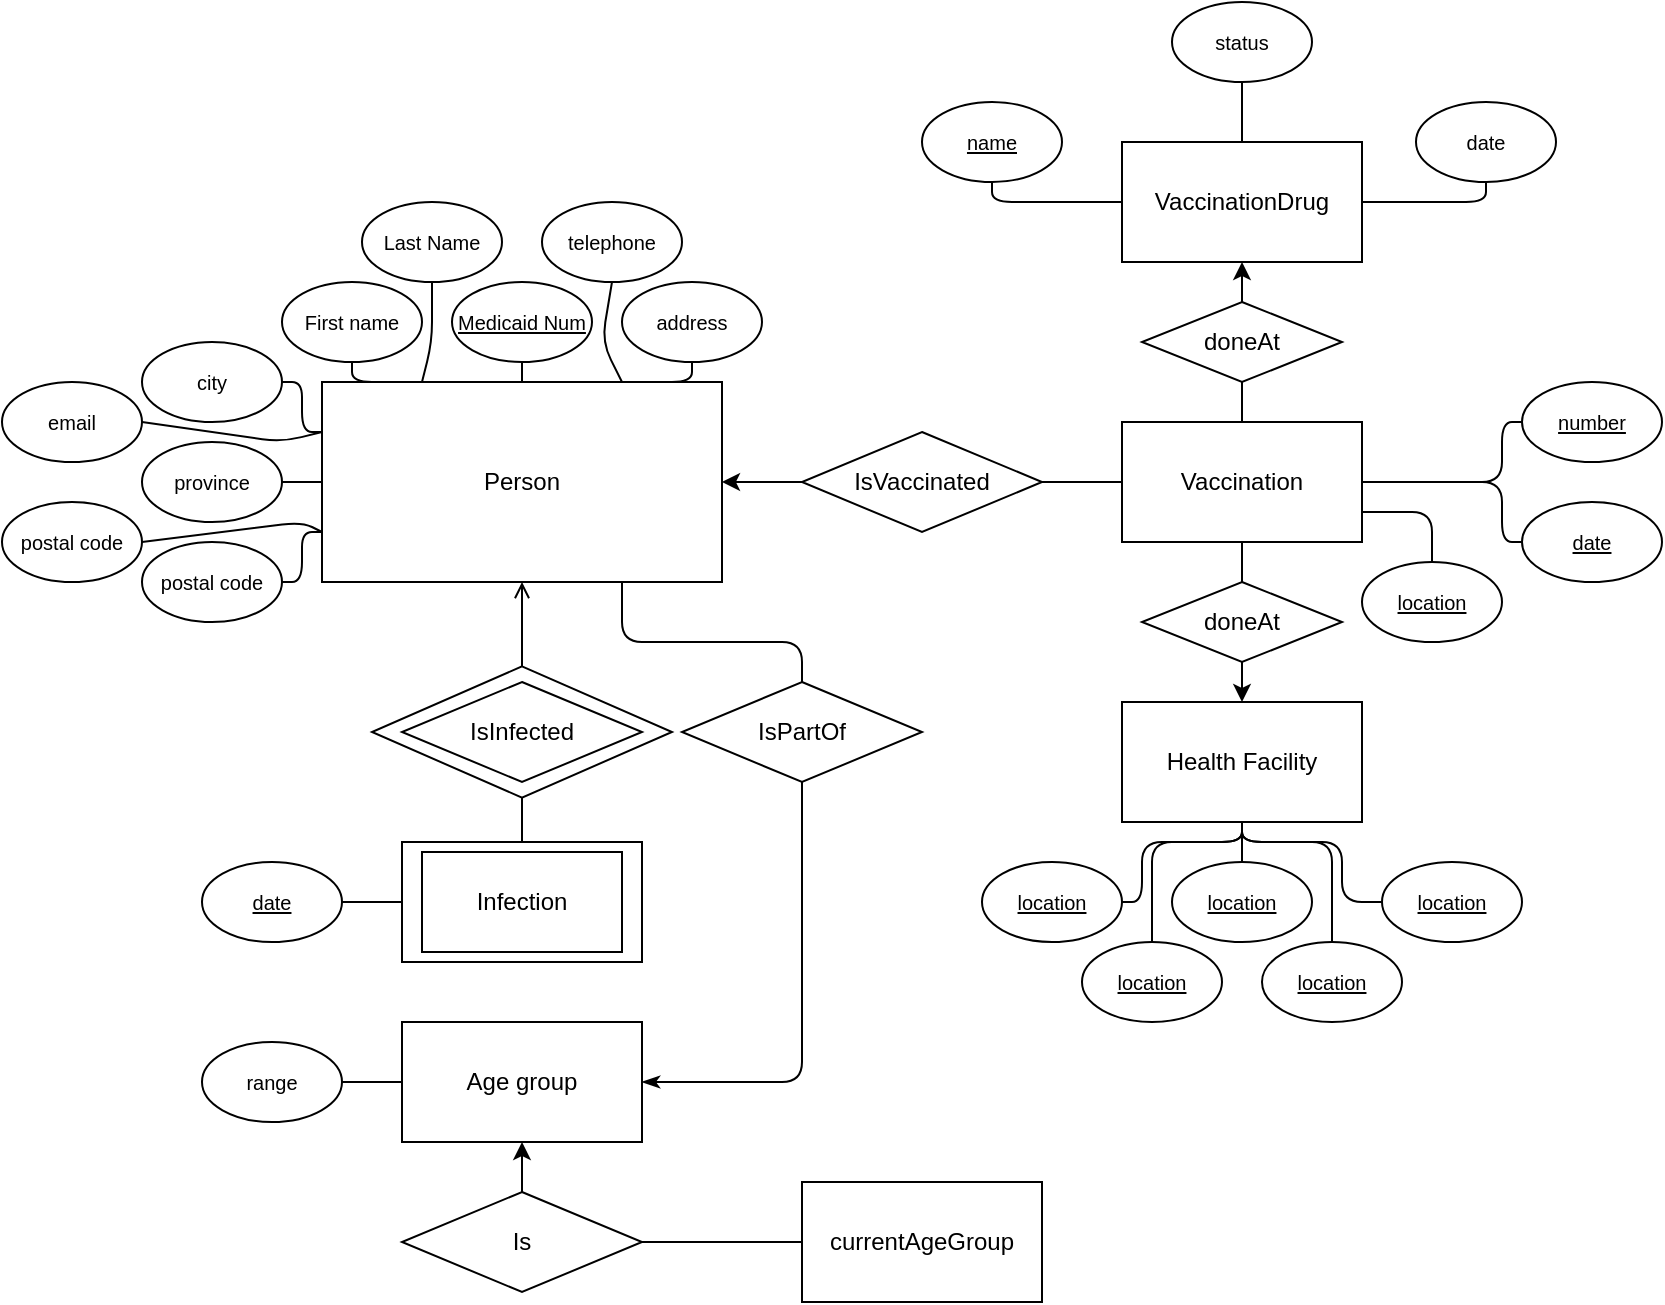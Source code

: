 <mxfile version="14.6.13" type="device"><diagram id="QmvsyMbEOczFCli84lQF" name="Page-1"><mxGraphModel dx="1340" dy="2017" grid="1" gridSize="10" guides="1" tooltips="1" connect="1" arrows="1" fold="1" page="1" pageScale="1" pageWidth="827" pageHeight="1169" math="0" shadow="0"><root><mxCell id="0"/><mxCell id="1" parent="0"/><mxCell id="Knwp-vh4fvzSAgtDU2qd-11" value="IsInfected" style="rhombus;whiteSpace=wrap;html=1;" vertex="1" parent="1"><mxGeometry x="235" y="312.18" width="150" height="65.63" as="geometry"/></mxCell><mxCell id="J1opMpdoiGLRZ_BQzTdL-81" value="Person" style="rounded=0;whiteSpace=wrap;html=1;" parent="1" vertex="1"><mxGeometry x="210" y="170" width="200" height="100" as="geometry"/></mxCell><mxCell id="J1opMpdoiGLRZ_BQzTdL-82" value="Infection" style="rounded=0;whiteSpace=wrap;html=1;" parent="1" vertex="1"><mxGeometry x="250" y="400" width="120" height="60" as="geometry"/></mxCell><mxCell id="J1opMpdoiGLRZ_BQzTdL-83" value="Vaccination" style="rounded=0;whiteSpace=wrap;html=1;" parent="1" vertex="1"><mxGeometry x="610" y="190" width="120" height="60" as="geometry"/></mxCell><mxCell id="J1opMpdoiGLRZ_BQzTdL-85" value="VaccinationDrug" style="rounded=0;whiteSpace=wrap;html=1;" parent="1" vertex="1"><mxGeometry x="610" y="50" width="120" height="60" as="geometry"/></mxCell><mxCell id="J1opMpdoiGLRZ_BQzTdL-87" value="Health Facility" style="rounded=0;whiteSpace=wrap;html=1;" parent="1" vertex="1"><mxGeometry x="610" y="330" width="120" height="60" as="geometry"/></mxCell><mxCell id="J1opMpdoiGLRZ_BQzTdL-88" value="&lt;font style=&quot;font-size: 10px&quot;&gt;First name&lt;/font&gt;" style="ellipse;whiteSpace=wrap;html=1;" parent="1" vertex="1"><mxGeometry x="190" y="120" width="70" height="40" as="geometry"/></mxCell><mxCell id="J1opMpdoiGLRZ_BQzTdL-89" value="&lt;font style=&quot;font-size: 10px&quot;&gt;Last Name&lt;/font&gt;" style="ellipse;whiteSpace=wrap;html=1;" parent="1" vertex="1"><mxGeometry x="230" y="80" width="70" height="40" as="geometry"/></mxCell><mxCell id="J1opMpdoiGLRZ_BQzTdL-90" value="&lt;font style=&quot;font-size: 10px&quot;&gt;&lt;u&gt;Medicaid Num&lt;/u&gt;&lt;/font&gt;" style="ellipse;whiteSpace=wrap;html=1;" parent="1" vertex="1"><mxGeometry x="275" y="120" width="70" height="40" as="geometry"/></mxCell><mxCell id="J1opMpdoiGLRZ_BQzTdL-91" value="&lt;font style=&quot;font-size: 10px&quot;&gt;address&lt;/font&gt;" style="ellipse;whiteSpace=wrap;html=1;" parent="1" vertex="1"><mxGeometry x="360" y="120" width="70" height="40" as="geometry"/></mxCell><mxCell id="J1opMpdoiGLRZ_BQzTdL-92" value="&lt;font style=&quot;font-size: 10px&quot;&gt;telephone&lt;/font&gt;" style="ellipse;whiteSpace=wrap;html=1;" parent="1" vertex="1"><mxGeometry x="320" y="80" width="70" height="40" as="geometry"/></mxCell><mxCell id="J1opMpdoiGLRZ_BQzTdL-93" value="&lt;font style=&quot;font-size: 10px&quot;&gt;city&lt;/font&gt;" style="ellipse;whiteSpace=wrap;html=1;" parent="1" vertex="1"><mxGeometry x="120" y="150" width="70" height="40" as="geometry"/></mxCell><mxCell id="J1opMpdoiGLRZ_BQzTdL-94" value="&lt;font style=&quot;font-size: 10px&quot;&gt;province&lt;/font&gt;" style="ellipse;whiteSpace=wrap;html=1;" parent="1" vertex="1"><mxGeometry x="120" y="200" width="70" height="40" as="geometry"/></mxCell><mxCell id="J1opMpdoiGLRZ_BQzTdL-95" value="&lt;font style=&quot;font-size: 10px&quot;&gt;postal code&lt;/font&gt;" style="ellipse;whiteSpace=wrap;html=1;" parent="1" vertex="1"><mxGeometry x="120" y="250" width="70" height="40" as="geometry"/></mxCell><mxCell id="J1opMpdoiGLRZ_BQzTdL-97" value="&lt;font style=&quot;font-size: 10px&quot;&gt;email&lt;/font&gt;" style="ellipse;whiteSpace=wrap;html=1;" parent="1" vertex="1"><mxGeometry x="50" y="170" width="70" height="40" as="geometry"/></mxCell><mxCell id="J1opMpdoiGLRZ_BQzTdL-98" value="&lt;font style=&quot;font-size: 10px&quot;&gt;postal code&lt;/font&gt;" style="ellipse;whiteSpace=wrap;html=1;" parent="1" vertex="1"><mxGeometry x="50" y="230" width="70" height="40" as="geometry"/></mxCell><mxCell id="J1opMpdoiGLRZ_BQzTdL-99" value="" style="endArrow=none;html=1;strokeWidth=1;exitX=1;exitY=0.5;exitDx=0;exitDy=0;entryX=0;entryY=0.75;entryDx=0;entryDy=0;" parent="1" source="J1opMpdoiGLRZ_BQzTdL-98" target="J1opMpdoiGLRZ_BQzTdL-81" edge="1"><mxGeometry width="50" height="50" relative="1" as="geometry"><mxPoint x="340" y="270" as="sourcePoint"/><mxPoint x="390" y="220" as="targetPoint"/><Array as="points"><mxPoint x="200" y="240"/></Array></mxGeometry></mxCell><mxCell id="J1opMpdoiGLRZ_BQzTdL-101" value="" style="endArrow=none;html=1;strokeWidth=1;exitX=1;exitY=0.5;exitDx=0;exitDy=0;entryX=0;entryY=0.25;entryDx=0;entryDy=0;" parent="1" source="J1opMpdoiGLRZ_BQzTdL-97" target="J1opMpdoiGLRZ_BQzTdL-81" edge="1"><mxGeometry width="50" height="50" relative="1" as="geometry"><mxPoint x="260" y="270" as="sourcePoint"/><mxPoint x="300" y="220" as="targetPoint"/><Array as="points"><mxPoint x="190" y="200"/></Array></mxGeometry></mxCell><mxCell id="J1opMpdoiGLRZ_BQzTdL-102" value="" style="endArrow=none;html=1;strokeWidth=1;entryX=1;entryY=0.5;entryDx=0;entryDy=0;exitX=0;exitY=0.25;exitDx=0;exitDy=0;" parent="1" source="J1opMpdoiGLRZ_BQzTdL-81" target="J1opMpdoiGLRZ_BQzTdL-93" edge="1"><mxGeometry width="50" height="50" relative="1" as="geometry"><mxPoint x="260" y="270" as="sourcePoint"/><mxPoint x="310" y="220" as="targetPoint"/><Array as="points"><mxPoint x="200" y="195"/><mxPoint x="200" y="170"/></Array></mxGeometry></mxCell><mxCell id="J1opMpdoiGLRZ_BQzTdL-104" value="" style="endArrow=none;html=1;strokeWidth=1;exitX=1;exitY=0.5;exitDx=0;exitDy=0;entryX=0;entryY=0.75;entryDx=0;entryDy=0;" parent="1" source="J1opMpdoiGLRZ_BQzTdL-95" target="J1opMpdoiGLRZ_BQzTdL-81" edge="1"><mxGeometry width="50" height="50" relative="1" as="geometry"><mxPoint x="260" y="270" as="sourcePoint"/><mxPoint x="310" y="220" as="targetPoint"/><Array as="points"><mxPoint x="200" y="270"/><mxPoint x="200" y="245"/></Array></mxGeometry></mxCell><mxCell id="J1opMpdoiGLRZ_BQzTdL-106" value="" style="endArrow=none;html=1;strokeWidth=1;entryX=0.5;entryY=1;entryDx=0;entryDy=0;exitX=0.5;exitY=0;exitDx=0;exitDy=0;" parent="1" source="J1opMpdoiGLRZ_BQzTdL-81" target="J1opMpdoiGLRZ_BQzTdL-90" edge="1"><mxGeometry width="50" height="50" relative="1" as="geometry"><mxPoint x="260" y="200" as="sourcePoint"/><mxPoint x="310" y="150" as="targetPoint"/></mxGeometry></mxCell><mxCell id="J1opMpdoiGLRZ_BQzTdL-107" value="" style="endArrow=none;html=1;strokeWidth=1;exitX=0.5;exitY=1;exitDx=0;exitDy=0;entryX=0.25;entryY=0;entryDx=0;entryDy=0;" parent="1" source="J1opMpdoiGLRZ_BQzTdL-88" target="J1opMpdoiGLRZ_BQzTdL-81" edge="1"><mxGeometry width="50" height="50" relative="1" as="geometry"><mxPoint x="260" y="200" as="sourcePoint"/><mxPoint x="310" y="150" as="targetPoint"/><Array as="points"><mxPoint x="225" y="170"/></Array></mxGeometry></mxCell><mxCell id="J1opMpdoiGLRZ_BQzTdL-108" value="" style="endArrow=none;html=1;strokeWidth=1;entryX=0.5;entryY=1;entryDx=0;entryDy=0;exitX=0.25;exitY=0;exitDx=0;exitDy=0;" parent="1" source="J1opMpdoiGLRZ_BQzTdL-81" target="J1opMpdoiGLRZ_BQzTdL-89" edge="1"><mxGeometry width="50" height="50" relative="1" as="geometry"><mxPoint x="260" y="200" as="sourcePoint"/><mxPoint x="310" y="150" as="targetPoint"/><Array as="points"><mxPoint x="265" y="150"/></Array></mxGeometry></mxCell><mxCell id="J1opMpdoiGLRZ_BQzTdL-109" value="" style="endArrow=none;html=1;strokeWidth=1;exitX=0.75;exitY=0;exitDx=0;exitDy=0;entryX=0.5;entryY=1;entryDx=0;entryDy=0;" parent="1" source="J1opMpdoiGLRZ_BQzTdL-81" target="J1opMpdoiGLRZ_BQzTdL-91" edge="1"><mxGeometry width="50" height="50" relative="1" as="geometry"><mxPoint x="260" y="200" as="sourcePoint"/><mxPoint x="310" y="150" as="targetPoint"/><Array as="points"><mxPoint x="395" y="170"/></Array></mxGeometry></mxCell><mxCell id="J1opMpdoiGLRZ_BQzTdL-110" value="" style="endArrow=none;html=1;strokeWidth=1;entryX=0.5;entryY=1;entryDx=0;entryDy=0;exitX=0.75;exitY=0;exitDx=0;exitDy=0;" parent="1" source="J1opMpdoiGLRZ_BQzTdL-81" target="J1opMpdoiGLRZ_BQzTdL-92" edge="1"><mxGeometry width="50" height="50" relative="1" as="geometry"><mxPoint x="270" y="180" as="sourcePoint"/><mxPoint x="275" y="130" as="targetPoint"/><Array as="points"><mxPoint x="350" y="150"/></Array></mxGeometry></mxCell><mxCell id="J1opMpdoiGLRZ_BQzTdL-111" value="IsInfected" style="rhombus;whiteSpace=wrap;html=1;" parent="1" vertex="1"><mxGeometry x="250" y="320" width="120" height="50" as="geometry"/></mxCell><mxCell id="J1opMpdoiGLRZ_BQzTdL-112" value="" style="endArrow=open;html=1;strokeWidth=1;entryX=0.5;entryY=1;entryDx=0;entryDy=0;endFill=0;exitX=0.5;exitY=0;exitDx=0;exitDy=0;" parent="1" source="Knwp-vh4fvzSAgtDU2qd-11" target="J1opMpdoiGLRZ_BQzTdL-81" edge="1"><mxGeometry width="50" height="50" relative="1" as="geometry"><mxPoint x="320" y="310" as="sourcePoint"/><mxPoint x="470" y="350" as="targetPoint"/></mxGeometry></mxCell><mxCell id="J1opMpdoiGLRZ_BQzTdL-113" value="" style="endArrow=none;html=1;strokeWidth=1;exitX=0.5;exitY=0;exitDx=0;exitDy=0;entryX=0.5;entryY=1;entryDx=0;entryDy=0;" parent="1" source="J1opMpdoiGLRZ_BQzTdL-82" target="Knwp-vh4fvzSAgtDU2qd-11" edge="1"><mxGeometry width="50" height="50" relative="1" as="geometry"><mxPoint x="420" y="400" as="sourcePoint"/><mxPoint x="280" y="380" as="targetPoint"/></mxGeometry></mxCell><mxCell id="J1opMpdoiGLRZ_BQzTdL-115" value="&lt;font style=&quot;font-size: 10px&quot;&gt;&lt;u&gt;date&lt;/u&gt;&lt;/font&gt;" style="ellipse;whiteSpace=wrap;html=1;" parent="1" vertex="1"><mxGeometry x="150" y="410" width="70" height="40" as="geometry"/></mxCell><mxCell id="J1opMpdoiGLRZ_BQzTdL-116" value="" style="endArrow=none;html=1;strokeWidth=1;exitX=1;exitY=0.5;exitDx=0;exitDy=0;entryX=0;entryY=0.5;entryDx=0;entryDy=0;" parent="1" source="J1opMpdoiGLRZ_BQzTdL-115" target="J1opMpdoiGLRZ_BQzTdL-82" edge="1"><mxGeometry width="50" height="50" relative="1" as="geometry"><mxPoint x="420" y="340" as="sourcePoint"/><mxPoint x="470" y="290" as="targetPoint"/></mxGeometry></mxCell><mxCell id="J1opMpdoiGLRZ_BQzTdL-118" value="IsVaccinated" style="rhombus;whiteSpace=wrap;html=1;" parent="1" vertex="1"><mxGeometry x="450" y="195" width="120" height="50" as="geometry"/></mxCell><mxCell id="J1opMpdoiGLRZ_BQzTdL-120" value="" style="endArrow=classic;html=1;strokeWidth=1;entryX=1;entryY=0.5;entryDx=0;entryDy=0;exitX=0;exitY=0.5;exitDx=0;exitDy=0;" parent="1" source="J1opMpdoiGLRZ_BQzTdL-118" target="J1opMpdoiGLRZ_BQzTdL-81" edge="1"><mxGeometry width="50" height="50" relative="1" as="geometry"><mxPoint x="320" y="330" as="sourcePoint"/><mxPoint x="320" y="280" as="targetPoint"/></mxGeometry></mxCell><mxCell id="J1opMpdoiGLRZ_BQzTdL-121" value="" style="endArrow=none;html=1;strokeWidth=1;exitX=0;exitY=0.5;exitDx=0;exitDy=0;entryX=1;entryY=0.5;entryDx=0;entryDy=0;" parent="1" source="J1opMpdoiGLRZ_BQzTdL-83" target="J1opMpdoiGLRZ_BQzTdL-118" edge="1"><mxGeometry width="50" height="50" relative="1" as="geometry"><mxPoint x="320" y="410" as="sourcePoint"/><mxPoint x="320" y="380" as="targetPoint"/></mxGeometry></mxCell><mxCell id="J1opMpdoiGLRZ_BQzTdL-123" value="&lt;font style=&quot;font-size: 10px&quot;&gt;&lt;u&gt;number&lt;/u&gt;&lt;/font&gt;" style="ellipse;whiteSpace=wrap;html=1;" parent="1" vertex="1"><mxGeometry x="810" y="170" width="70" height="40" as="geometry"/></mxCell><mxCell id="J1opMpdoiGLRZ_BQzTdL-124" value="&lt;font style=&quot;font-size: 10px&quot;&gt;&lt;u&gt;date&lt;/u&gt;&lt;/font&gt;" style="ellipse;whiteSpace=wrap;html=1;" parent="1" vertex="1"><mxGeometry x="810" y="230" width="70" height="40" as="geometry"/></mxCell><mxCell id="J1opMpdoiGLRZ_BQzTdL-125" value="&lt;font style=&quot;font-size: 10px&quot;&gt;&lt;u&gt;location&lt;/u&gt;&lt;/font&gt;" style="ellipse;whiteSpace=wrap;html=1;" parent="1" vertex="1"><mxGeometry x="730" y="260" width="70" height="40" as="geometry"/></mxCell><mxCell id="J1opMpdoiGLRZ_BQzTdL-126" value="" style="endArrow=none;html=1;strokeWidth=1;entryX=1;entryY=0.75;entryDx=0;entryDy=0;exitX=0.5;exitY=0;exitDx=0;exitDy=0;" parent="1" source="J1opMpdoiGLRZ_BQzTdL-125" target="J1opMpdoiGLRZ_BQzTdL-83" edge="1"><mxGeometry width="50" height="50" relative="1" as="geometry"><mxPoint x="610" y="250" as="sourcePoint"/><mxPoint x="660" y="200" as="targetPoint"/><Array as="points"><mxPoint x="765" y="235"/></Array></mxGeometry></mxCell><mxCell id="J1opMpdoiGLRZ_BQzTdL-128" value="" style="endArrow=none;html=1;strokeWidth=1;entryX=0;entryY=0.5;entryDx=0;entryDy=0;exitX=1;exitY=0.5;exitDx=0;exitDy=0;" parent="1" source="J1opMpdoiGLRZ_BQzTdL-83" target="J1opMpdoiGLRZ_BQzTdL-123" edge="1"><mxGeometry width="50" height="50" relative="1" as="geometry"><mxPoint x="610" y="250" as="sourcePoint"/><mxPoint x="660" y="200" as="targetPoint"/><Array as="points"><mxPoint x="800" y="220"/><mxPoint x="800" y="190"/></Array></mxGeometry></mxCell><mxCell id="J1opMpdoiGLRZ_BQzTdL-129" value="" style="endArrow=none;html=1;strokeWidth=1;entryX=0;entryY=0.5;entryDx=0;entryDy=0;exitX=1;exitY=0.5;exitDx=0;exitDy=0;" parent="1" source="J1opMpdoiGLRZ_BQzTdL-83" target="J1opMpdoiGLRZ_BQzTdL-124" edge="1"><mxGeometry width="50" height="50" relative="1" as="geometry"><mxPoint x="610" y="250" as="sourcePoint"/><mxPoint x="660" y="200" as="targetPoint"/><Array as="points"><mxPoint x="800" y="220"/><mxPoint x="800" y="250"/></Array></mxGeometry></mxCell><mxCell id="J1opMpdoiGLRZ_BQzTdL-130" value="" style="endArrow=none;html=1;strokeWidth=1;entryX=1;entryY=0.5;entryDx=0;entryDy=0;exitX=0;exitY=0.5;exitDx=0;exitDy=0;" parent="1" source="J1opMpdoiGLRZ_BQzTdL-81" target="J1opMpdoiGLRZ_BQzTdL-94" edge="1"><mxGeometry width="50" height="50" relative="1" as="geometry"><mxPoint x="200" y="190" as="sourcePoint"/><mxPoint x="250" y="140" as="targetPoint"/></mxGeometry></mxCell><mxCell id="J1opMpdoiGLRZ_BQzTdL-132" value="&lt;font style=&quot;font-size: 10px&quot;&gt;&lt;u&gt;location&lt;/u&gt;&lt;/font&gt;" style="ellipse;whiteSpace=wrap;html=1;" parent="1" vertex="1"><mxGeometry x="635" y="410" width="70" height="40" as="geometry"/></mxCell><mxCell id="J1opMpdoiGLRZ_BQzTdL-133" value="&lt;font style=&quot;font-size: 10px&quot;&gt;&lt;u&gt;location&lt;/u&gt;&lt;/font&gt;" style="ellipse;whiteSpace=wrap;html=1;" parent="1" vertex="1"><mxGeometry x="680" y="450" width="70" height="40" as="geometry"/></mxCell><mxCell id="J1opMpdoiGLRZ_BQzTdL-134" value="&lt;font style=&quot;font-size: 10px&quot;&gt;&lt;u&gt;location&lt;/u&gt;&lt;/font&gt;" style="ellipse;whiteSpace=wrap;html=1;" parent="1" vertex="1"><mxGeometry x="590" y="450" width="70" height="40" as="geometry"/></mxCell><mxCell id="J1opMpdoiGLRZ_BQzTdL-135" value="&lt;font style=&quot;font-size: 10px&quot;&gt;&lt;u&gt;location&lt;/u&gt;&lt;/font&gt;" style="ellipse;whiteSpace=wrap;html=1;" parent="1" vertex="1"><mxGeometry x="740" y="410" width="70" height="40" as="geometry"/></mxCell><mxCell id="J1opMpdoiGLRZ_BQzTdL-136" value="&lt;font style=&quot;font-size: 10px&quot;&gt;&lt;u&gt;location&lt;/u&gt;&lt;/font&gt;" style="ellipse;whiteSpace=wrap;html=1;" parent="1" vertex="1"><mxGeometry x="540" y="410" width="70" height="40" as="geometry"/></mxCell><mxCell id="J1opMpdoiGLRZ_BQzTdL-137" value="" style="endArrow=none;html=1;strokeWidth=1;exitX=0.5;exitY=0;exitDx=0;exitDy=0;entryX=0.5;entryY=1;entryDx=0;entryDy=0;" parent="1" source="J1opMpdoiGLRZ_BQzTdL-132" target="J1opMpdoiGLRZ_BQzTdL-87" edge="1"><mxGeometry width="50" height="50" relative="1" as="geometry"><mxPoint x="690" y="440" as="sourcePoint"/><mxPoint x="740" y="390" as="targetPoint"/></mxGeometry></mxCell><mxCell id="J1opMpdoiGLRZ_BQzTdL-138" value="" style="endArrow=none;html=1;strokeWidth=1;entryX=0.5;entryY=1;entryDx=0;entryDy=0;exitX=0.5;exitY=0;exitDx=0;exitDy=0;" parent="1" source="J1opMpdoiGLRZ_BQzTdL-134" target="J1opMpdoiGLRZ_BQzTdL-87" edge="1"><mxGeometry width="50" height="50" relative="1" as="geometry"><mxPoint x="610" y="450" as="sourcePoint"/><mxPoint x="660" y="400" as="targetPoint"/><Array as="points"><mxPoint x="625" y="400"/><mxPoint x="670" y="400"/></Array></mxGeometry></mxCell><mxCell id="J1opMpdoiGLRZ_BQzTdL-139" value="" style="endArrow=none;html=1;strokeWidth=1;entryX=0.5;entryY=1;entryDx=0;entryDy=0;exitX=0.5;exitY=0;exitDx=0;exitDy=0;" parent="1" source="J1opMpdoiGLRZ_BQzTdL-133" target="J1opMpdoiGLRZ_BQzTdL-87" edge="1"><mxGeometry width="50" height="50" relative="1" as="geometry"><mxPoint x="690" y="440" as="sourcePoint"/><mxPoint x="740" y="390" as="targetPoint"/><Array as="points"><mxPoint x="715" y="400"/><mxPoint x="670" y="400"/></Array></mxGeometry></mxCell><mxCell id="J1opMpdoiGLRZ_BQzTdL-140" value="" style="endArrow=none;html=1;strokeWidth=1;entryX=0;entryY=0.5;entryDx=0;entryDy=0;exitX=0.5;exitY=1;exitDx=0;exitDy=0;" parent="1" source="J1opMpdoiGLRZ_BQzTdL-87" target="J1opMpdoiGLRZ_BQzTdL-135" edge="1"><mxGeometry width="50" height="50" relative="1" as="geometry"><mxPoint x="690" y="440" as="sourcePoint"/><mxPoint x="740" y="390" as="targetPoint"/><Array as="points"><mxPoint x="670" y="400"/><mxPoint x="720" y="400"/><mxPoint x="720" y="430"/></Array></mxGeometry></mxCell><mxCell id="J1opMpdoiGLRZ_BQzTdL-141" value="" style="endArrow=none;html=1;strokeWidth=1;entryX=0.5;entryY=1;entryDx=0;entryDy=0;exitX=1;exitY=0.5;exitDx=0;exitDy=0;" parent="1" source="J1opMpdoiGLRZ_BQzTdL-136" target="J1opMpdoiGLRZ_BQzTdL-87" edge="1"><mxGeometry width="50" height="50" relative="1" as="geometry"><mxPoint x="690" y="440" as="sourcePoint"/><mxPoint x="740" y="390" as="targetPoint"/><Array as="points"><mxPoint x="620" y="430"/><mxPoint x="620" y="400"/><mxPoint x="670" y="400"/></Array></mxGeometry></mxCell><mxCell id="J1opMpdoiGLRZ_BQzTdL-142" value="doneAt" style="rhombus;whiteSpace=wrap;html=1;" parent="1" vertex="1"><mxGeometry x="620" y="270" width="100" height="40" as="geometry"/></mxCell><mxCell id="J1opMpdoiGLRZ_BQzTdL-143" value="" style="endArrow=classic;html=1;strokeWidth=1;entryX=0.5;entryY=0;entryDx=0;entryDy=0;exitX=0.5;exitY=1;exitDx=0;exitDy=0;" parent="1" source="J1opMpdoiGLRZ_BQzTdL-142" target="J1opMpdoiGLRZ_BQzTdL-87" edge="1"><mxGeometry width="50" height="50" relative="1" as="geometry"><mxPoint x="690" y="360" as="sourcePoint"/><mxPoint x="740" y="310" as="targetPoint"/></mxGeometry></mxCell><mxCell id="J1opMpdoiGLRZ_BQzTdL-145" value="" style="endArrow=none;html=1;strokeWidth=1;entryX=0.5;entryY=1;entryDx=0;entryDy=0;" parent="1" target="J1opMpdoiGLRZ_BQzTdL-83" edge="1"><mxGeometry width="50" height="50" relative="1" as="geometry"><mxPoint x="670" y="270" as="sourcePoint"/><mxPoint x="740" y="310" as="targetPoint"/></mxGeometry></mxCell><mxCell id="J1opMpdoiGLRZ_BQzTdL-147" value="&lt;font style=&quot;font-size: 10px&quot;&gt;date&lt;/font&gt;" style="ellipse;whiteSpace=wrap;html=1;" parent="1" vertex="1"><mxGeometry x="757" y="30" width="70" height="40" as="geometry"/></mxCell><mxCell id="J1opMpdoiGLRZ_BQzTdL-148" value="&lt;font style=&quot;font-size: 10px&quot;&gt;status&lt;/font&gt;" style="ellipse;whiteSpace=wrap;html=1;" parent="1" vertex="1"><mxGeometry x="635" y="-20" width="70" height="40" as="geometry"/></mxCell><mxCell id="J1opMpdoiGLRZ_BQzTdL-149" value="&lt;font style=&quot;font-size: 10px&quot;&gt;&lt;u&gt;name&lt;/u&gt;&lt;/font&gt;" style="ellipse;whiteSpace=wrap;html=1;" parent="1" vertex="1"><mxGeometry x="510" y="30" width="70" height="40" as="geometry"/></mxCell><mxCell id="J1opMpdoiGLRZ_BQzTdL-150" value="" style="endArrow=none;html=1;strokeWidth=1;entryX=0.5;entryY=1;entryDx=0;entryDy=0;exitX=0.5;exitY=0;exitDx=0;exitDy=0;" parent="1" source="J1opMpdoiGLRZ_BQzTdL-85" target="J1opMpdoiGLRZ_BQzTdL-148" edge="1"><mxGeometry width="50" height="50" relative="1" as="geometry"><mxPoint x="770" y="170" as="sourcePoint"/><mxPoint x="820" y="120" as="targetPoint"/></mxGeometry></mxCell><mxCell id="J1opMpdoiGLRZ_BQzTdL-151" value="" style="endArrow=none;html=1;strokeWidth=1;entryX=0.5;entryY=1;entryDx=0;entryDy=0;exitX=1;exitY=0.5;exitDx=0;exitDy=0;" parent="1" source="J1opMpdoiGLRZ_BQzTdL-85" target="J1opMpdoiGLRZ_BQzTdL-147" edge="1"><mxGeometry width="50" height="50" relative="1" as="geometry"><mxPoint x="770" y="170" as="sourcePoint"/><mxPoint x="820" y="120" as="targetPoint"/><Array as="points"><mxPoint x="792" y="80"/></Array></mxGeometry></mxCell><mxCell id="J1opMpdoiGLRZ_BQzTdL-152" value="" style="endArrow=none;html=1;strokeWidth=1;entryX=0.5;entryY=1;entryDx=0;entryDy=0;exitX=0;exitY=0.5;exitDx=0;exitDy=0;" parent="1" source="J1opMpdoiGLRZ_BQzTdL-85" target="J1opMpdoiGLRZ_BQzTdL-149" edge="1"><mxGeometry width="50" height="50" relative="1" as="geometry"><mxPoint x="770" y="170" as="sourcePoint"/><mxPoint x="820" y="120" as="targetPoint"/><Array as="points"><mxPoint x="545" y="80"/></Array></mxGeometry></mxCell><mxCell id="J1opMpdoiGLRZ_BQzTdL-153" value="Age group" style="rounded=0;whiteSpace=wrap;html=1;" parent="1" vertex="1"><mxGeometry x="250" y="490" width="120" height="60" as="geometry"/></mxCell><mxCell id="Knwp-vh4fvzSAgtDU2qd-1" value="doneAt" style="rhombus;whiteSpace=wrap;html=1;" vertex="1" parent="1"><mxGeometry x="620" y="130" width="100" height="40" as="geometry"/></mxCell><mxCell id="Knwp-vh4fvzSAgtDU2qd-2" value="" style="endArrow=none;html=1;entryX=0.5;entryY=1;entryDx=0;entryDy=0;exitX=0.5;exitY=0;exitDx=0;exitDy=0;" edge="1" parent="1" source="J1opMpdoiGLRZ_BQzTdL-83" target="Knwp-vh4fvzSAgtDU2qd-1"><mxGeometry width="50" height="50" relative="1" as="geometry"><mxPoint x="350" y="40" as="sourcePoint"/><mxPoint x="400" y="-10" as="targetPoint"/></mxGeometry></mxCell><mxCell id="Knwp-vh4fvzSAgtDU2qd-3" value="" style="endArrow=classic;html=1;entryX=0.5;entryY=1;entryDx=0;entryDy=0;exitX=0.5;exitY=0;exitDx=0;exitDy=0;" edge="1" parent="1" source="Knwp-vh4fvzSAgtDU2qd-1" target="J1opMpdoiGLRZ_BQzTdL-85"><mxGeometry width="50" height="50" relative="1" as="geometry"><mxPoint x="480" y="190" as="sourcePoint"/><mxPoint x="530" y="140" as="targetPoint"/></mxGeometry></mxCell><mxCell id="Knwp-vh4fvzSAgtDU2qd-4" value="IsPartOf" style="rhombus;whiteSpace=wrap;html=1;" vertex="1" parent="1"><mxGeometry x="390" y="320" width="120" height="50" as="geometry"/></mxCell><mxCell id="Knwp-vh4fvzSAgtDU2qd-5" value="" style="endArrow=none;html=1;entryX=0.75;entryY=1;entryDx=0;entryDy=0;exitX=0.5;exitY=0;exitDx=0;exitDy=0;endFill=0;" edge="1" parent="1" source="Knwp-vh4fvzSAgtDU2qd-4" target="J1opMpdoiGLRZ_BQzTdL-81"><mxGeometry width="50" height="50" relative="1" as="geometry"><mxPoint x="480" y="450" as="sourcePoint"/><mxPoint x="530" y="400" as="targetPoint"/><Array as="points"><mxPoint x="450" y="300"/><mxPoint x="360" y="300"/></Array></mxGeometry></mxCell><mxCell id="Knwp-vh4fvzSAgtDU2qd-7" value="&lt;span style=&quot;font-size: 10px&quot;&gt;range&lt;/span&gt;" style="ellipse;whiteSpace=wrap;html=1;" vertex="1" parent="1"><mxGeometry x="150" y="500" width="70" height="40" as="geometry"/></mxCell><mxCell id="Knwp-vh4fvzSAgtDU2qd-8" value="" style="endArrow=none;html=1;exitX=1;exitY=0.5;exitDx=0;exitDy=0;entryX=0.5;entryY=1;entryDx=0;entryDy=0;startArrow=classicThin;startFill=1;" edge="1" parent="1" source="J1opMpdoiGLRZ_BQzTdL-153" target="Knwp-vh4fvzSAgtDU2qd-4"><mxGeometry width="50" height="50" relative="1" as="geometry"><mxPoint x="480" y="450" as="sourcePoint"/><mxPoint x="530" y="400" as="targetPoint"/><Array as="points"><mxPoint x="450" y="520"/></Array></mxGeometry></mxCell><mxCell id="Knwp-vh4fvzSAgtDU2qd-10" value="" style="endArrow=none;html=1;exitX=1;exitY=0.5;exitDx=0;exitDy=0;entryX=0;entryY=0.5;entryDx=0;entryDy=0;" edge="1" parent="1" source="Knwp-vh4fvzSAgtDU2qd-7" target="J1opMpdoiGLRZ_BQzTdL-153"><mxGeometry width="50" height="50" relative="1" as="geometry"><mxPoint x="480" y="450" as="sourcePoint"/><mxPoint x="530" y="400" as="targetPoint"/></mxGeometry></mxCell><mxCell id="Knwp-vh4fvzSAgtDU2qd-13" value="Infection" style="rounded=0;whiteSpace=wrap;html=1;" vertex="1" parent="1"><mxGeometry x="260" y="405" width="100" height="50" as="geometry"/></mxCell><mxCell id="Knwp-vh4fvzSAgtDU2qd-15" value="currentAgeGroup" style="rounded=0;whiteSpace=wrap;html=1;" vertex="1" parent="1"><mxGeometry x="450" y="570" width="120" height="60" as="geometry"/></mxCell><mxCell id="Knwp-vh4fvzSAgtDU2qd-16" value="Is" style="rhombus;whiteSpace=wrap;html=1;" vertex="1" parent="1"><mxGeometry x="250" y="575" width="120" height="50" as="geometry"/></mxCell><mxCell id="Knwp-vh4fvzSAgtDU2qd-17" value="" style="endArrow=classic;html=1;entryX=0.5;entryY=1;entryDx=0;entryDy=0;exitX=0.5;exitY=0;exitDx=0;exitDy=0;" edge="1" parent="1" source="Knwp-vh4fvzSAgtDU2qd-16" target="J1opMpdoiGLRZ_BQzTdL-153"><mxGeometry width="50" height="50" relative="1" as="geometry"><mxPoint x="510" y="420" as="sourcePoint"/><mxPoint x="560" y="370" as="targetPoint"/></mxGeometry></mxCell><mxCell id="Knwp-vh4fvzSAgtDU2qd-18" value="" style="endArrow=none;html=1;exitX=1;exitY=0.5;exitDx=0;exitDy=0;entryX=0;entryY=0.5;entryDx=0;entryDy=0;endFill=0;" edge="1" parent="1" source="Knwp-vh4fvzSAgtDU2qd-16" target="Knwp-vh4fvzSAgtDU2qd-15"><mxGeometry width="50" height="50" relative="1" as="geometry"><mxPoint x="510" y="420" as="sourcePoint"/><mxPoint x="560" y="370" as="targetPoint"/></mxGeometry></mxCell></root></mxGraphModel></diagram></mxfile>